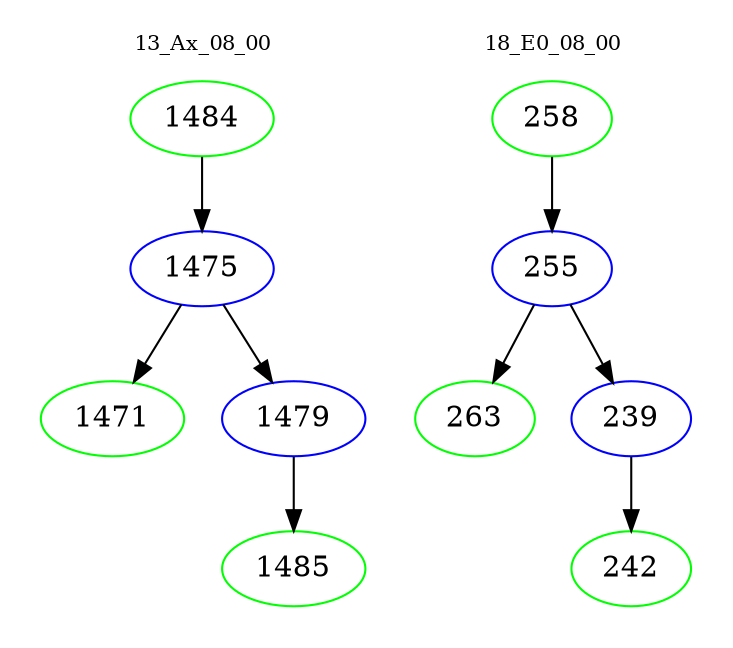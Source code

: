 digraph{
subgraph cluster_0 {
color = white
label = "13_Ax_08_00";
fontsize=10;
T0_1484 [label="1484", color="green"]
T0_1484 -> T0_1475 [color="black"]
T0_1475 [label="1475", color="blue"]
T0_1475 -> T0_1471 [color="black"]
T0_1471 [label="1471", color="green"]
T0_1475 -> T0_1479 [color="black"]
T0_1479 [label="1479", color="blue"]
T0_1479 -> T0_1485 [color="black"]
T0_1485 [label="1485", color="green"]
}
subgraph cluster_1 {
color = white
label = "18_E0_08_00";
fontsize=10;
T1_258 [label="258", color="green"]
T1_258 -> T1_255 [color="black"]
T1_255 [label="255", color="blue"]
T1_255 -> T1_263 [color="black"]
T1_263 [label="263", color="green"]
T1_255 -> T1_239 [color="black"]
T1_239 [label="239", color="blue"]
T1_239 -> T1_242 [color="black"]
T1_242 [label="242", color="green"]
}
}
